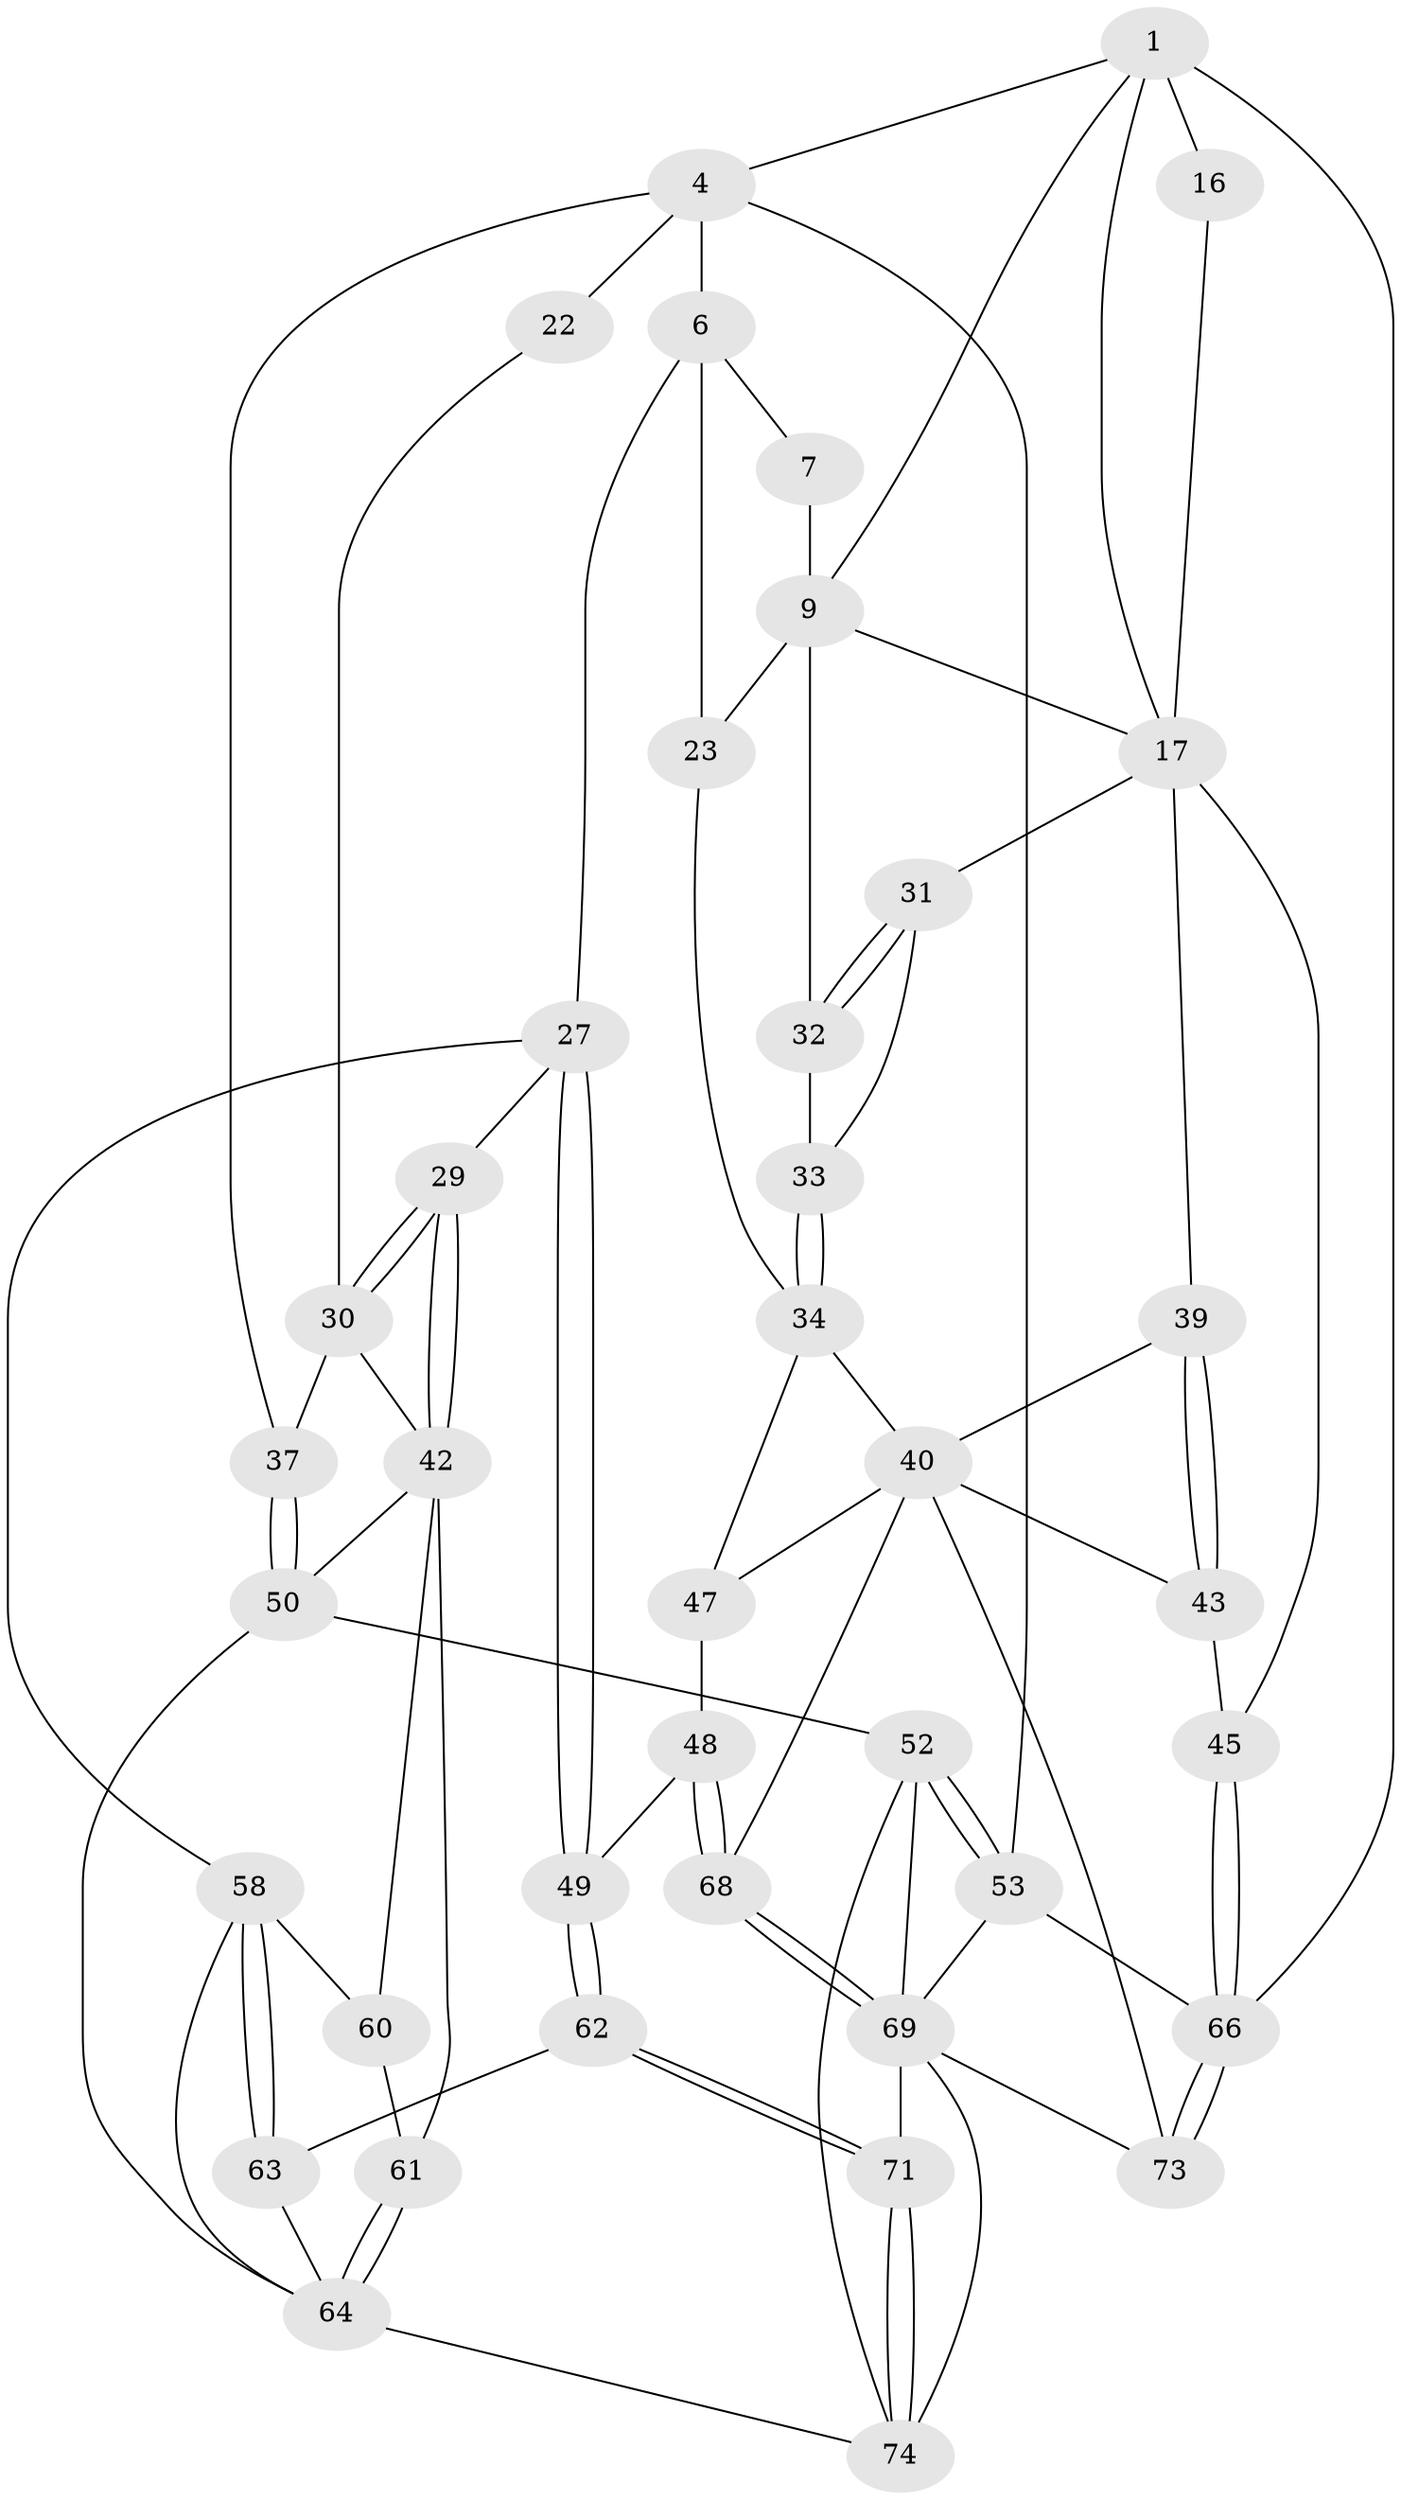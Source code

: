 // original degree distribution, {3: 0.025, 4: 0.2375, 6: 0.2125, 5: 0.525}
// Generated by graph-tools (version 1.1) at 2025/28/03/15/25 16:28:10]
// undirected, 40 vertices, 90 edges
graph export_dot {
graph [start="1"]
  node [color=gray90,style=filled];
  1 [pos="+0.6341634035194593+0",super="+2+8"];
  4 [pos="+0+0",super="+21+5"];
  6 [pos="+0.4861811689711648+0",super="+12"];
  7 [pos="+0.553132304637816+0",super="+11"];
  9 [pos="+0.7229805359363863+0.1466884350411817",super="+10"];
  16 [pos="+0.8709310221244736+0.05529771800205015"];
  17 [pos="+1+0.0748731908497758",super="+41+18"];
  22 [pos="+0.12244275717742273+0.11956652738211795"];
  23 [pos="+0.47389107925676793+0.23468082549478264",super="+26"];
  27 [pos="+0.34646515348848644+0.3496170325291356",super="+28"];
  29 [pos="+0.29442532771163743+0.3459207821666552"];
  30 [pos="+0.1378510817812753+0.21153980410996315",super="+36"];
  31 [pos="+0.76018159373107+0.251070094356816"];
  32 [pos="+0.6847309229310329+0.26059405485423376"];
  33 [pos="+0.6775095342281927+0.2859738687970033"];
  34 [pos="+0.6446140711836252+0.3492388090541043",super="+35"];
  37 [pos="+0+0.31278703671771957"];
  39 [pos="+0.8438579497536148+0.27960942476743184"];
  40 [pos="+0.7114842178698875+0.34357335664664024",super="+44"];
  42 [pos="+0.15838529037775692+0.38824276478450864",super="+56"];
  43 [pos="+0.8441057570981358+0.2817067230780964",super="+46"];
  45 [pos="+1+0.43556326573608045"];
  47 [pos="+0.631638453227006+0.4249687673607624"];
  48 [pos="+0.47894679558244485+0.5127740698090371"];
  49 [pos="+0.46585633304617025+0.5066507252831732"];
  50 [pos="+0+0.5025915253711474",super="+51"];
  52 [pos="+0+1",super="+77"];
  53 [pos="+0+1"];
  58 [pos="+0.2508260342355027+0.5579547763714777",super="+59"];
  60 [pos="+0.16806408027205433+0.4900295191953693"];
  61 [pos="+0.1192059269818453+0.5228144988352877"];
  62 [pos="+0.40462345727301596+0.5845922663646858"];
  63 [pos="+0.277980365808519+0.6212373790668337"];
  64 [pos="+0.11994611305391158+0.5770701631747968",super="+65"];
  66 [pos="+1+1"];
  68 [pos="+0.5954182614205662+0.6613297676093439"];
  69 [pos="+0.5763204123520818+0.7066314116950717",super="+70+76"];
  71 [pos="+0.41152515190966593+0.7417119806957381"];
  73 [pos="+1+1"];
  74 [pos="+0.33170596268376445+0.774757195055921",super="+75"];
  1 -- 16 [weight=2];
  1 -- 17;
  1 -- 66;
  1 -- 4;
  1 -- 9;
  4 -- 53;
  4 -- 37;
  4 -- 22 [weight=2];
  4 -- 6 [weight=2];
  6 -- 7 [weight=2];
  6 -- 23 [weight=2];
  6 -- 27;
  7 -- 9;
  9 -- 32;
  9 -- 23;
  9 -- 17;
  16 -- 17;
  17 -- 45;
  17 -- 39;
  17 -- 31;
  22 -- 30;
  23 -- 34;
  27 -- 49;
  27 -- 49;
  27 -- 58;
  27 -- 29;
  29 -- 30;
  29 -- 30;
  29 -- 42;
  29 -- 42;
  30 -- 42;
  30 -- 37;
  31 -- 32;
  31 -- 32;
  31 -- 33;
  32 -- 33;
  33 -- 34;
  33 -- 34;
  34 -- 40;
  34 -- 47;
  37 -- 50;
  37 -- 50;
  39 -- 40;
  39 -- 43;
  39 -- 43;
  40 -- 68;
  40 -- 73;
  40 -- 43 [weight=2];
  40 -- 47;
  42 -- 50;
  42 -- 61;
  42 -- 60;
  43 -- 45;
  45 -- 66;
  45 -- 66;
  47 -- 48;
  48 -- 49;
  48 -- 68;
  48 -- 68;
  49 -- 62;
  49 -- 62;
  50 -- 52;
  50 -- 64;
  52 -- 53;
  52 -- 53;
  52 -- 69;
  52 -- 74;
  53 -- 66;
  53 -- 69;
  58 -- 63;
  58 -- 63;
  58 -- 64;
  58 -- 60;
  60 -- 61;
  61 -- 64;
  61 -- 64;
  62 -- 63;
  62 -- 71;
  62 -- 71;
  63 -- 64;
  64 -- 74;
  66 -- 73;
  66 -- 73;
  68 -- 69;
  68 -- 69;
  69 -- 71;
  69 -- 74;
  69 -- 73;
  71 -- 74;
  71 -- 74;
}
